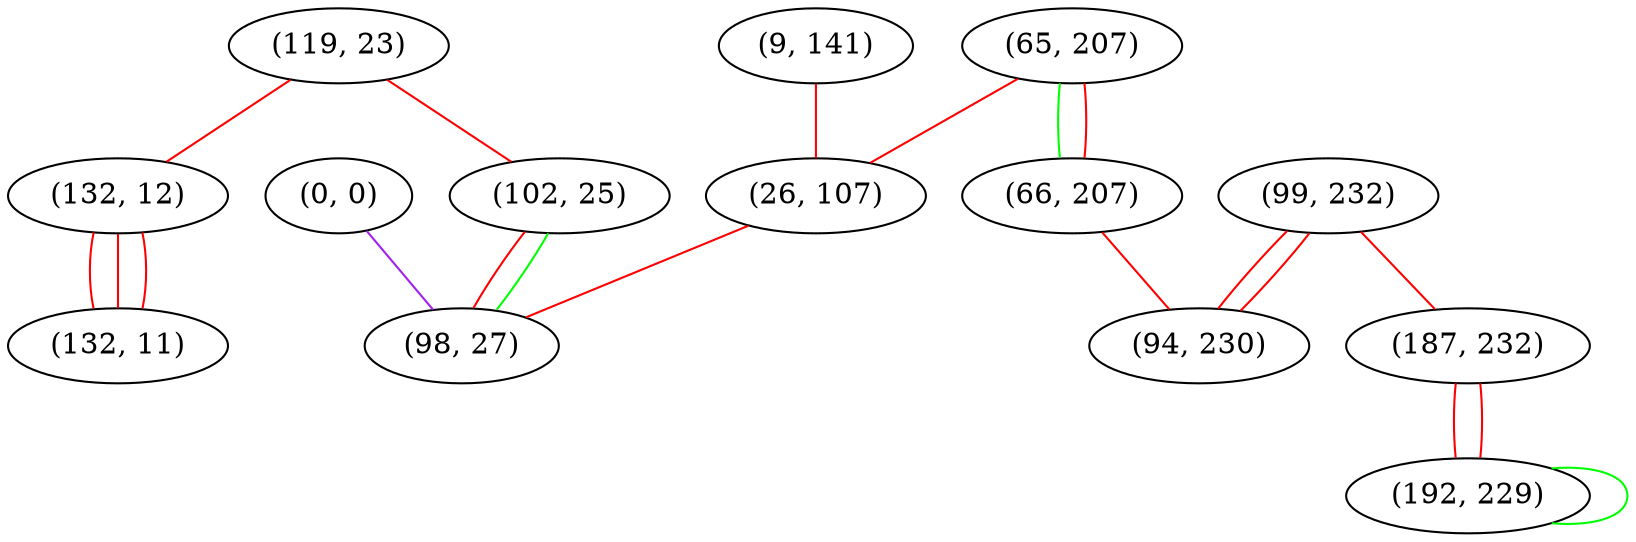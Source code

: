 graph "" {
"(9, 141)";
"(0, 0)";
"(119, 23)";
"(65, 207)";
"(99, 232)";
"(187, 232)";
"(102, 25)";
"(132, 12)";
"(26, 107)";
"(66, 207)";
"(192, 229)";
"(98, 27)";
"(132, 11)";
"(94, 230)";
"(9, 141)" -- "(26, 107)"  [color=red, key=0, weight=1];
"(0, 0)" -- "(98, 27)"  [color=purple, key=0, weight=4];
"(119, 23)" -- "(102, 25)"  [color=red, key=0, weight=1];
"(119, 23)" -- "(132, 12)"  [color=red, key=0, weight=1];
"(65, 207)" -- "(66, 207)"  [color=green, key=0, weight=2];
"(65, 207)" -- "(66, 207)"  [color=red, key=1, weight=1];
"(65, 207)" -- "(26, 107)"  [color=red, key=0, weight=1];
"(99, 232)" -- "(187, 232)"  [color=red, key=0, weight=1];
"(99, 232)" -- "(94, 230)"  [color=red, key=0, weight=1];
"(99, 232)" -- "(94, 230)"  [color=red, key=1, weight=1];
"(187, 232)" -- "(192, 229)"  [color=red, key=0, weight=1];
"(187, 232)" -- "(192, 229)"  [color=red, key=1, weight=1];
"(102, 25)" -- "(98, 27)"  [color=red, key=0, weight=1];
"(102, 25)" -- "(98, 27)"  [color=green, key=1, weight=2];
"(132, 12)" -- "(132, 11)"  [color=red, key=0, weight=1];
"(132, 12)" -- "(132, 11)"  [color=red, key=1, weight=1];
"(132, 12)" -- "(132, 11)"  [color=red, key=2, weight=1];
"(26, 107)" -- "(98, 27)"  [color=red, key=0, weight=1];
"(66, 207)" -- "(94, 230)"  [color=red, key=0, weight=1];
"(192, 229)" -- "(192, 229)"  [color=green, key=0, weight=2];
}
